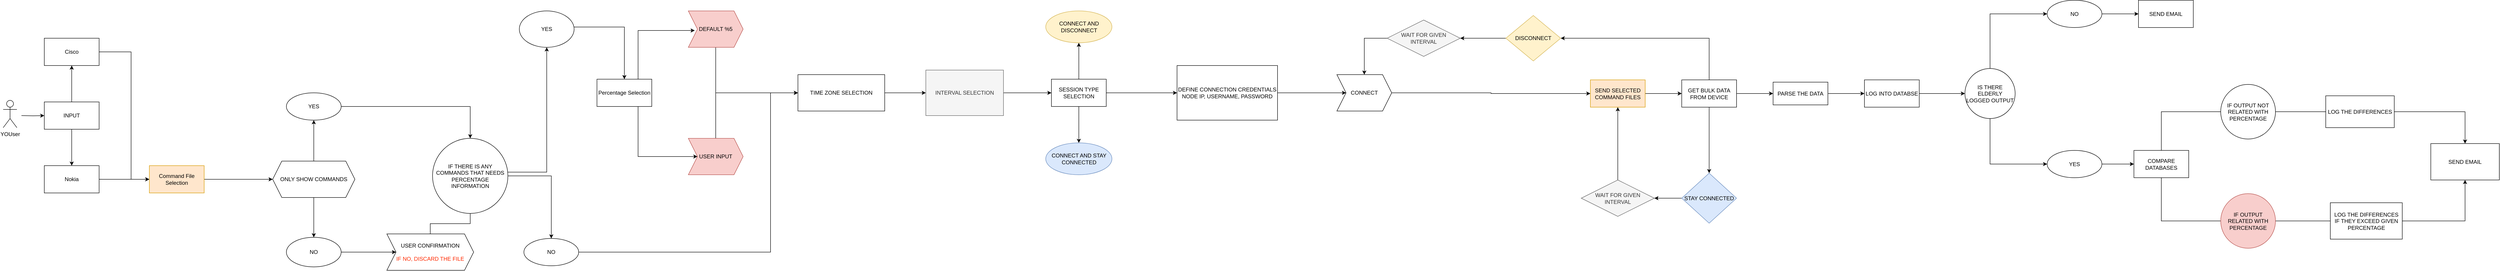 <mxfile version="20.7.4" type="device"><diagram id="19H26LFs2XbMwPd7mVjG" name="Page-2"><mxGraphModel dx="1098" dy="828" grid="1" gridSize="10" guides="1" tooltips="1" connect="1" arrows="1" fold="1" page="1" pageScale="1" pageWidth="850" pageHeight="1100" math="0" shadow="0"><root><mxCell id="0"/><mxCell id="1" parent="0"/><mxCell id="lTvpoDBFWx2WpkMK5Sev-8" value="" style="edgeStyle=orthogonalEdgeStyle;rounded=0;orthogonalLoop=1;jettySize=auto;html=1;" parent="1" target="lTvpoDBFWx2WpkMK5Sev-6" edge="1"><mxGeometry relative="1" as="geometry"><mxPoint x="100" y="260" as="sourcePoint"/></mxGeometry></mxCell><mxCell id="lTvpoDBFWx2WpkMK5Sev-10" value="" style="edgeStyle=orthogonalEdgeStyle;rounded=0;orthogonalLoop=1;jettySize=auto;html=1;" parent="1" source="lTvpoDBFWx2WpkMK5Sev-6" target="lTvpoDBFWx2WpkMK5Sev-9" edge="1"><mxGeometry relative="1" as="geometry"/></mxCell><mxCell id="lTvpoDBFWx2WpkMK5Sev-12" value="" style="edgeStyle=orthogonalEdgeStyle;rounded=0;orthogonalLoop=1;jettySize=auto;html=1;" parent="1" source="lTvpoDBFWx2WpkMK5Sev-6" target="lTvpoDBFWx2WpkMK5Sev-11" edge="1"><mxGeometry relative="1" as="geometry"/></mxCell><mxCell id="lTvpoDBFWx2WpkMK5Sev-6" value="INPUT" style="rounded=0;whiteSpace=wrap;html=1;" parent="1" vertex="1"><mxGeometry x="150" y="230" width="120" height="60" as="geometry"/></mxCell><mxCell id="lTvpoDBFWx2WpkMK5Sev-56" value="" style="edgeStyle=orthogonalEdgeStyle;rounded=0;orthogonalLoop=1;jettySize=auto;html=1;entryX=0;entryY=0.5;entryDx=0;entryDy=0;" parent="1" source="lTvpoDBFWx2WpkMK5Sev-9" target="lTvpoDBFWx2WpkMK5Sev-31" edge="1"><mxGeometry relative="1" as="geometry"><mxPoint x="350" y="400" as="targetPoint"/><Array as="points"><mxPoint x="340" y="120"/><mxPoint x="340" y="400"/></Array></mxGeometry></mxCell><mxCell id="lTvpoDBFWx2WpkMK5Sev-9" value="Cisco" style="rounded=0;whiteSpace=wrap;html=1;" parent="1" vertex="1"><mxGeometry x="150" y="90" width="120" height="60" as="geometry"/></mxCell><mxCell id="lTvpoDBFWx2WpkMK5Sev-60" value="" style="edgeStyle=orthogonalEdgeStyle;rounded=0;orthogonalLoop=1;jettySize=auto;html=1;" parent="1" source="lTvpoDBFWx2WpkMK5Sev-11" target="lTvpoDBFWx2WpkMK5Sev-31" edge="1"><mxGeometry relative="1" as="geometry"/></mxCell><mxCell id="lTvpoDBFWx2WpkMK5Sev-11" value="Nokia" style="rounded=0;whiteSpace=wrap;html=1;" parent="1" vertex="1"><mxGeometry x="150" y="370" width="120" height="60" as="geometry"/></mxCell><mxCell id="xwCAWEpQiQZHcwyc9mBB-22" value="" style="edgeStyle=orthogonalEdgeStyle;rounded=0;orthogonalLoop=1;jettySize=auto;html=1;entryX=0;entryY=0.5;entryDx=0;entryDy=0;" parent="1" source="lTvpoDBFWx2WpkMK5Sev-31" target="lTvpoDBFWx2WpkMK5Sev-33" edge="1"><mxGeometry relative="1" as="geometry"><mxPoint x="640" y="400" as="targetPoint"/></mxGeometry></mxCell><mxCell id="lTvpoDBFWx2WpkMK5Sev-31" value="Command File Selection" style="whiteSpace=wrap;html=1;rounded=0;fillColor=#ffe6cc;strokeColor=#d79b00;" parent="1" vertex="1"><mxGeometry x="380" y="370" width="120" height="60" as="geometry"/></mxCell><mxCell id="lTvpoDBFWx2WpkMK5Sev-40" value="" style="edgeStyle=orthogonalEdgeStyle;rounded=0;orthogonalLoop=1;jettySize=auto;html=1;" parent="1" source="lTvpoDBFWx2WpkMK5Sev-33" target="lTvpoDBFWx2WpkMK5Sev-39" edge="1"><mxGeometry relative="1" as="geometry"/></mxCell><mxCell id="lTvpoDBFWx2WpkMK5Sev-44" value="" style="edgeStyle=orthogonalEdgeStyle;rounded=0;orthogonalLoop=1;jettySize=auto;html=1;" parent="1" source="lTvpoDBFWx2WpkMK5Sev-33" target="lTvpoDBFWx2WpkMK5Sev-43" edge="1"><mxGeometry relative="1" as="geometry"/></mxCell><mxCell id="lTvpoDBFWx2WpkMK5Sev-33" value="ONLY SHOW COMMANDS" style="shape=hexagon;perimeter=hexagonPerimeter2;whiteSpace=wrap;html=1;fixedSize=1;rounded=0;" parent="1" vertex="1"><mxGeometry x="650" y="360" width="180" height="80" as="geometry"/></mxCell><mxCell id="lTvpoDBFWx2WpkMK5Sev-48" value="" style="edgeStyle=orthogonalEdgeStyle;rounded=0;orthogonalLoop=1;jettySize=auto;html=1;entryX=0.5;entryY=0;entryDx=0;entryDy=0;" parent="1" source="lTvpoDBFWx2WpkMK5Sev-39" target="xwCAWEpQiQZHcwyc9mBB-25" edge="1"><mxGeometry relative="1" as="geometry"><mxPoint x="1080" y="240" as="targetPoint"/></mxGeometry></mxCell><mxCell id="lTvpoDBFWx2WpkMK5Sev-39" value="YES" style="ellipse;whiteSpace=wrap;html=1;rounded=0;" parent="1" vertex="1"><mxGeometry x="680" y="210" width="120" height="60" as="geometry"/></mxCell><mxCell id="lTvpoDBFWx2WpkMK5Sev-50" value="" style="edgeStyle=orthogonalEdgeStyle;rounded=0;orthogonalLoop=1;jettySize=auto;html=1;" parent="1" source="lTvpoDBFWx2WpkMK5Sev-43" target="lTvpoDBFWx2WpkMK5Sev-49" edge="1"><mxGeometry relative="1" as="geometry"/></mxCell><mxCell id="lTvpoDBFWx2WpkMK5Sev-43" value="NO" style="ellipse;whiteSpace=wrap;html=1;rounded=0;" parent="1" vertex="1"><mxGeometry x="680" y="527.5" width="120" height="65" as="geometry"/></mxCell><mxCell id="lTvpoDBFWx2WpkMK5Sev-49" value="USER CONFIRMATION&lt;br&gt;&lt;br&gt;&lt;font color=&quot;#ff2a00&quot;&gt;IF NO, DISCARD THE FILE&lt;/font&gt;" style="shape=step;perimeter=stepPerimeter;whiteSpace=wrap;html=1;fixedSize=1;rounded=0;" parent="1" vertex="1"><mxGeometry x="900" y="520" width="190" height="80" as="geometry"/></mxCell><mxCell id="xwCAWEpQiQZHcwyc9mBB-13" value="" style="edgeStyle=orthogonalEdgeStyle;rounded=0;orthogonalLoop=1;jettySize=auto;html=1;exitX=1;exitY=0.442;exitDx=0;exitDy=0;exitPerimeter=0;startArrow=none;" parent="1" source="xwCAWEpQiQZHcwyc9mBB-27" target="xwCAWEpQiQZHcwyc9mBB-16" edge="1"><mxGeometry relative="1" as="geometry"><mxPoint x="1240" y="400" as="sourcePoint"/></mxGeometry></mxCell><mxCell id="xwCAWEpQiQZHcwyc9mBB-14" value="" style="edgeStyle=orthogonalEdgeStyle;rounded=0;orthogonalLoop=1;jettySize=auto;html=1;entryX=0.117;entryY=0.538;entryDx=0;entryDy=0;entryPerimeter=0;" parent="1" source="xwCAWEpQiQZHcwyc9mBB-16" target="xwCAWEpQiQZHcwyc9mBB-20" edge="1"><mxGeometry relative="1" as="geometry"><mxPoint x="1450" y="50" as="targetPoint"/><Array as="points"><mxPoint x="1450" y="73"/></Array></mxGeometry></mxCell><mxCell id="xwCAWEpQiQZHcwyc9mBB-15" value="" style="edgeStyle=orthogonalEdgeStyle;rounded=0;orthogonalLoop=1;jettySize=auto;html=1;entryX=0;entryY=0.5;entryDx=0;entryDy=0;" parent="1" source="xwCAWEpQiQZHcwyc9mBB-16" target="xwCAWEpQiQZHcwyc9mBB-18" edge="1"><mxGeometry relative="1" as="geometry"><mxPoint x="1480" y="360" as="targetPoint"/><Array as="points"><mxPoint x="1450" y="350"/></Array></mxGeometry></mxCell><mxCell id="xwCAWEpQiQZHcwyc9mBB-16" value="Percentage Selection" style="whiteSpace=wrap;html=1;rounded=0;" parent="1" vertex="1"><mxGeometry x="1360" y="180" width="120" height="60" as="geometry"/></mxCell><mxCell id="xwCAWEpQiQZHcwyc9mBB-17" value="" style="edgeStyle=orthogonalEdgeStyle;rounded=0;orthogonalLoop=1;jettySize=auto;html=1;entryX=0;entryY=0.5;entryDx=0;entryDy=0;" parent="1" source="xwCAWEpQiQZHcwyc9mBB-18" edge="1"><mxGeometry relative="1" as="geometry"><mxPoint x="1800" y="210" as="targetPoint"/><Array as="points"><mxPoint x="1620" y="210"/></Array></mxGeometry></mxCell><mxCell id="xwCAWEpQiQZHcwyc9mBB-18" value="USER INPUT&lt;br&gt;" style="shape=step;perimeter=stepPerimeter;whiteSpace=wrap;html=1;fixedSize=1;fillColor=#f8cecc;strokeColor=#b85450;" parent="1" vertex="1"><mxGeometry x="1560" y="310" width="120" height="80" as="geometry"/></mxCell><mxCell id="xwCAWEpQiQZHcwyc9mBB-24" value="" style="edgeStyle=orthogonalEdgeStyle;rounded=0;orthogonalLoop=1;jettySize=auto;html=1;" parent="1" source="xwCAWEpQiQZHcwyc9mBB-20" edge="1"><mxGeometry relative="1" as="geometry"><mxPoint x="1800" y="210" as="targetPoint"/><Array as="points"><mxPoint x="1620" y="210"/></Array></mxGeometry></mxCell><mxCell id="xwCAWEpQiQZHcwyc9mBB-20" value="DEFAULT %5" style="shape=step;perimeter=stepPerimeter;whiteSpace=wrap;html=1;fixedSize=1;fillColor=#f8cecc;strokeColor=#b85450;" parent="1" vertex="1"><mxGeometry x="1560" y="30" width="120" height="80" as="geometry"/></mxCell><mxCell id="kD4E-HElcGS8cEjAmexM-34" style="edgeStyle=orthogonalEdgeStyle;rounded=0;orthogonalLoop=1;jettySize=auto;html=1;exitX=1;exitY=0.5;exitDx=0;exitDy=0;entryX=0.5;entryY=0;entryDx=0;entryDy=0;endArrow=classic;endFill=1;" parent="1" source="xwCAWEpQiQZHcwyc9mBB-25" target="xwCAWEpQiQZHcwyc9mBB-30" edge="1"><mxGeometry relative="1" as="geometry"/></mxCell><mxCell id="xwCAWEpQiQZHcwyc9mBB-25" value="IF THERE IS ANY COMMANDS THAT NEEDS PERCENTAGE INFORMATION" style="ellipse;whiteSpace=wrap;html=1;aspect=fixed;" parent="1" vertex="1"><mxGeometry x="1000" y="310" width="165" height="165" as="geometry"/></mxCell><mxCell id="xwCAWEpQiQZHcwyc9mBB-26" value="" style="edgeStyle=orthogonalEdgeStyle;rounded=0;orthogonalLoop=1;jettySize=auto;html=1;endArrow=none;entryX=0.5;entryY=1;entryDx=0;entryDy=0;" parent="1" source="lTvpoDBFWx2WpkMK5Sev-49" target="xwCAWEpQiQZHcwyc9mBB-25" edge="1"><mxGeometry relative="1" as="geometry"><mxPoint x="1060" y="560" as="sourcePoint"/><mxPoint x="1130" y="500" as="targetPoint"/></mxGeometry></mxCell><mxCell id="xwCAWEpQiQZHcwyc9mBB-27" value="YES" style="ellipse;whiteSpace=wrap;html=1;" parent="1" vertex="1"><mxGeometry x="1190" y="30" width="120" height="80" as="geometry"/></mxCell><mxCell id="xwCAWEpQiQZHcwyc9mBB-29" value="" style="edgeStyle=orthogonalEdgeStyle;rounded=0;orthogonalLoop=1;jettySize=auto;html=1;exitX=0.996;exitY=0.45;exitDx=0;exitDy=0;exitPerimeter=0;" parent="1" source="xwCAWEpQiQZHcwyc9mBB-25" target="xwCAWEpQiQZHcwyc9mBB-27" edge="1"><mxGeometry relative="1" as="geometry"><mxPoint x="1225" y="382.93" as="sourcePoint"/><mxPoint x="1420" y="240" as="targetPoint"/></mxGeometry></mxCell><mxCell id="xwCAWEpQiQZHcwyc9mBB-33" value="" style="edgeStyle=orthogonalEdgeStyle;rounded=0;orthogonalLoop=1;jettySize=auto;html=1;exitX=1;exitY=0.5;exitDx=0;exitDy=0;" parent="1" source="xwCAWEpQiQZHcwyc9mBB-30" edge="1"><mxGeometry relative="1" as="geometry"><mxPoint x="1800" y="210" as="targetPoint"/><Array as="points"><mxPoint x="1740" y="560"/><mxPoint x="1740" y="210"/></Array></mxGeometry></mxCell><mxCell id="xwCAWEpQiQZHcwyc9mBB-30" value="NO" style="ellipse;whiteSpace=wrap;html=1;" parent="1" vertex="1"><mxGeometry x="1200" y="530" width="120" height="60" as="geometry"/></mxCell><mxCell id="xwCAWEpQiQZHcwyc9mBB-36" value="" style="edgeStyle=orthogonalEdgeStyle;rounded=0;orthogonalLoop=1;jettySize=auto;html=1;" parent="1" source="xwCAWEpQiQZHcwyc9mBB-34" target="xwCAWEpQiQZHcwyc9mBB-35" edge="1"><mxGeometry relative="1" as="geometry"/></mxCell><mxCell id="xwCAWEpQiQZHcwyc9mBB-34" value="TIME ZONE SELECTION" style="rounded=0;whiteSpace=wrap;html=1;" parent="1" vertex="1"><mxGeometry x="1800" y="170" width="190" height="80" as="geometry"/></mxCell><mxCell id="xwCAWEpQiQZHcwyc9mBB-38" value="" style="edgeStyle=orthogonalEdgeStyle;rounded=0;orthogonalLoop=1;jettySize=auto;html=1;" parent="1" source="xwCAWEpQiQZHcwyc9mBB-35" target="xwCAWEpQiQZHcwyc9mBB-37" edge="1"><mxGeometry relative="1" as="geometry"/></mxCell><mxCell id="xwCAWEpQiQZHcwyc9mBB-35" value="INTERVAL SELECTION" style="whiteSpace=wrap;html=1;rounded=0;fillColor=#f5f5f5;fontColor=#333333;strokeColor=#666666;" parent="1" vertex="1"><mxGeometry x="2080" y="160" width="170" height="100" as="geometry"/></mxCell><mxCell id="xwCAWEpQiQZHcwyc9mBB-40" value="" style="edgeStyle=orthogonalEdgeStyle;rounded=0;orthogonalLoop=1;jettySize=auto;html=1;" parent="1" source="xwCAWEpQiQZHcwyc9mBB-37" target="xwCAWEpQiQZHcwyc9mBB-39" edge="1"><mxGeometry relative="1" as="geometry"/></mxCell><mxCell id="xwCAWEpQiQZHcwyc9mBB-42" value="" style="edgeStyle=orthogonalEdgeStyle;rounded=0;orthogonalLoop=1;jettySize=auto;html=1;" parent="1" source="xwCAWEpQiQZHcwyc9mBB-37" target="xwCAWEpQiQZHcwyc9mBB-41" edge="1"><mxGeometry relative="1" as="geometry"/></mxCell><mxCell id="xwCAWEpQiQZHcwyc9mBB-44" value="" style="edgeStyle=orthogonalEdgeStyle;rounded=0;orthogonalLoop=1;jettySize=auto;html=1;" parent="1" source="xwCAWEpQiQZHcwyc9mBB-37" target="xwCAWEpQiQZHcwyc9mBB-43" edge="1"><mxGeometry relative="1" as="geometry"/></mxCell><mxCell id="xwCAWEpQiQZHcwyc9mBB-37" value="SESSION TYPE SELECTION" style="whiteSpace=wrap;html=1;rounded=0;" parent="1" vertex="1"><mxGeometry x="2355" y="180" width="120" height="60" as="geometry"/></mxCell><mxCell id="xwCAWEpQiQZHcwyc9mBB-39" value="CONNECT AND DISCONNECT" style="ellipse;whiteSpace=wrap;html=1;rounded=0;fillColor=#fff2cc;strokeColor=#d6b656;" parent="1" vertex="1"><mxGeometry x="2342.5" y="30" width="145" height="70" as="geometry"/></mxCell><mxCell id="xwCAWEpQiQZHcwyc9mBB-41" value="CONNECT AND STAY CONNECTED" style="ellipse;whiteSpace=wrap;html=1;rounded=0;fillColor=#dae8fc;strokeColor=#6c8ebf;" parent="1" vertex="1"><mxGeometry x="2342.5" y="320" width="145" height="70" as="geometry"/></mxCell><mxCell id="xwCAWEpQiQZHcwyc9mBB-49" value="" style="edgeStyle=orthogonalEdgeStyle;rounded=0;orthogonalLoop=1;jettySize=auto;html=1;" parent="1" source="xwCAWEpQiQZHcwyc9mBB-43" target="xwCAWEpQiQZHcwyc9mBB-48" edge="1"><mxGeometry relative="1" as="geometry"/></mxCell><mxCell id="xwCAWEpQiQZHcwyc9mBB-43" value="DEFINE CONNECTION CREDENTIALS&lt;br&gt;NODE IP, USERNAME, PASSWORD" style="whiteSpace=wrap;html=1;rounded=0;" parent="1" vertex="1"><mxGeometry x="2630" y="150" width="220" height="120" as="geometry"/></mxCell><mxCell id="kD4E-HElcGS8cEjAmexM-14" style="edgeStyle=orthogonalEdgeStyle;rounded=0;orthogonalLoop=1;jettySize=auto;html=1;exitX=1;exitY=0.5;exitDx=0;exitDy=0;entryX=0;entryY=0.5;entryDx=0;entryDy=0;" parent="1" source="xwCAWEpQiQZHcwyc9mBB-48" target="xwCAWEpQiQZHcwyc9mBB-54" edge="1"><mxGeometry relative="1" as="geometry"/></mxCell><mxCell id="xwCAWEpQiQZHcwyc9mBB-48" value="CONNECT" style="shape=step;perimeter=stepPerimeter;whiteSpace=wrap;html=1;fixedSize=1;rounded=0;rotation=0;" parent="1" vertex="1"><mxGeometry x="2980" y="170" width="120" height="80" as="geometry"/></mxCell><mxCell id="xwCAWEpQiQZHcwyc9mBB-56" value="" style="edgeStyle=orthogonalEdgeStyle;rounded=0;orthogonalLoop=1;jettySize=auto;html=1;" parent="1" source="xwCAWEpQiQZHcwyc9mBB-54" target="xwCAWEpQiQZHcwyc9mBB-55" edge="1"><mxGeometry relative="1" as="geometry"/></mxCell><mxCell id="xwCAWEpQiQZHcwyc9mBB-54" value="SEND SELECTED COMMAND FILES" style="rounded=0;whiteSpace=wrap;html=1;fillColor=#ffe6cc;strokeColor=#d79b00;" parent="1" vertex="1"><mxGeometry x="3535" y="181.5" width="120" height="60" as="geometry"/></mxCell><mxCell id="xwCAWEpQiQZHcwyc9mBB-58" value="" style="edgeStyle=orthogonalEdgeStyle;rounded=0;orthogonalLoop=1;jettySize=auto;html=1;" parent="1" source="xwCAWEpQiQZHcwyc9mBB-55" target="xwCAWEpQiQZHcwyc9mBB-57" edge="1"><mxGeometry relative="1" as="geometry"/></mxCell><mxCell id="xwCAWEpQiQZHcwyc9mBB-114" value="" style="edgeStyle=orthogonalEdgeStyle;rounded=0;orthogonalLoop=1;jettySize=auto;html=1;fontColor=#FF2A00;entryX=0.5;entryY=0;entryDx=0;entryDy=0;" parent="1" source="xwCAWEpQiQZHcwyc9mBB-55" target="xwCAWEpQiQZHcwyc9mBB-77" edge="1"><mxGeometry relative="1" as="geometry"><mxPoint x="3795" y="311.5" as="targetPoint"/></mxGeometry></mxCell><mxCell id="kD4E-HElcGS8cEjAmexM-12" style="edgeStyle=orthogonalEdgeStyle;rounded=0;orthogonalLoop=1;jettySize=auto;html=1;exitX=0.5;exitY=0;exitDx=0;exitDy=0;entryX=1;entryY=0.5;entryDx=0;entryDy=0;" parent="1" source="xwCAWEpQiQZHcwyc9mBB-55" target="xwCAWEpQiQZHcwyc9mBB-95" edge="1"><mxGeometry relative="1" as="geometry"/></mxCell><mxCell id="xwCAWEpQiQZHcwyc9mBB-55" value="GET BULK DATA FROM DEVICE" style="whiteSpace=wrap;html=1;rounded=0;" parent="1" vertex="1"><mxGeometry x="3735" y="181.5" width="120" height="60" as="geometry"/></mxCell><mxCell id="xwCAWEpQiQZHcwyc9mBB-60" value="" style="edgeStyle=orthogonalEdgeStyle;rounded=0;orthogonalLoop=1;jettySize=auto;html=1;" parent="1" source="xwCAWEpQiQZHcwyc9mBB-57" target="xwCAWEpQiQZHcwyc9mBB-59" edge="1"><mxGeometry relative="1" as="geometry"/></mxCell><mxCell id="xwCAWEpQiQZHcwyc9mBB-57" value="PARSE THE DATA" style="whiteSpace=wrap;html=1;rounded=0;" parent="1" vertex="1"><mxGeometry x="3935" y="186.5" width="120" height="50" as="geometry"/></mxCell><mxCell id="xwCAWEpQiQZHcwyc9mBB-65" value="" style="edgeStyle=orthogonalEdgeStyle;rounded=0;orthogonalLoop=1;jettySize=auto;html=1;" parent="1" source="xwCAWEpQiQZHcwyc9mBB-59" target="xwCAWEpQiQZHcwyc9mBB-63" edge="1"><mxGeometry relative="1" as="geometry"/></mxCell><mxCell id="xwCAWEpQiQZHcwyc9mBB-59" value="LOG INTO DATABSE" style="whiteSpace=wrap;html=1;rounded=0;" parent="1" vertex="1"><mxGeometry x="4135" y="181.5" width="120" height="60" as="geometry"/></mxCell><mxCell id="xwCAWEpQiQZHcwyc9mBB-69" value="" style="edgeStyle=orthogonalEdgeStyle;rounded=0;orthogonalLoop=1;jettySize=auto;html=1;" parent="1" source="xwCAWEpQiQZHcwyc9mBB-63" target="xwCAWEpQiQZHcwyc9mBB-68" edge="1"><mxGeometry relative="1" as="geometry"><Array as="points"><mxPoint x="4410" y="366.5"/></Array></mxGeometry></mxCell><mxCell id="kD4E-HElcGS8cEjAmexM-18" style="edgeStyle=orthogonalEdgeStyle;rounded=0;orthogonalLoop=1;jettySize=auto;html=1;exitX=0.5;exitY=0;exitDx=0;exitDy=0;entryX=0;entryY=0.5;entryDx=0;entryDy=0;" parent="1" source="xwCAWEpQiQZHcwyc9mBB-63" target="xwCAWEpQiQZHcwyc9mBB-66" edge="1"><mxGeometry relative="1" as="geometry"/></mxCell><mxCell id="xwCAWEpQiQZHcwyc9mBB-63" value="IS THERE ELDERLY LOGGED OUTPUT" style="ellipse;whiteSpace=wrap;html=1;aspect=fixed;" parent="1" vertex="1"><mxGeometry x="4355" y="156.5" width="110" height="110" as="geometry"/></mxCell><mxCell id="xwCAWEpQiQZHcwyc9mBB-117" value="" style="edgeStyle=orthogonalEdgeStyle;rounded=0;orthogonalLoop=1;jettySize=auto;html=1;fontColor=#FF2A00;" parent="1" source="xwCAWEpQiQZHcwyc9mBB-66" target="xwCAWEpQiQZHcwyc9mBB-116" edge="1"><mxGeometry relative="1" as="geometry"/></mxCell><mxCell id="xwCAWEpQiQZHcwyc9mBB-66" value="NO" style="ellipse;whiteSpace=wrap;html=1;" parent="1" vertex="1"><mxGeometry x="4535" y="6.5" width="120" height="60" as="geometry"/></mxCell><mxCell id="xwCAWEpQiQZHcwyc9mBB-80" value="" style="edgeStyle=orthogonalEdgeStyle;rounded=0;orthogonalLoop=1;jettySize=auto;html=1;" parent="1" source="xwCAWEpQiQZHcwyc9mBB-68" target="xwCAWEpQiQZHcwyc9mBB-79" edge="1"><mxGeometry relative="1" as="geometry"/></mxCell><mxCell id="xwCAWEpQiQZHcwyc9mBB-68" value="YES" style="ellipse;whiteSpace=wrap;html=1;" parent="1" vertex="1"><mxGeometry x="4535" y="336.5" width="120" height="60" as="geometry"/></mxCell><mxCell id="kD4E-HElcGS8cEjAmexM-20" style="edgeStyle=orthogonalEdgeStyle;rounded=0;orthogonalLoop=1;jettySize=auto;html=1;exitX=0.5;exitY=1;exitDx=0;exitDy=0;entryX=0;entryY=0.5;entryDx=0;entryDy=0;endArrow=none;endFill=0;" parent="1" source="xwCAWEpQiQZHcwyc9mBB-79" target="xwCAWEpQiQZHcwyc9mBB-86" edge="1"><mxGeometry relative="1" as="geometry"><Array as="points"><mxPoint x="4785" y="491.5"/></Array></mxGeometry></mxCell><mxCell id="kD4E-HElcGS8cEjAmexM-22" style="edgeStyle=orthogonalEdgeStyle;rounded=0;orthogonalLoop=1;jettySize=auto;html=1;exitX=0.5;exitY=0;exitDx=0;exitDy=0;entryX=0;entryY=0.5;entryDx=0;entryDy=0;endArrow=none;endFill=0;" parent="1" source="xwCAWEpQiQZHcwyc9mBB-79" target="xwCAWEpQiQZHcwyc9mBB-89" edge="1"><mxGeometry relative="1" as="geometry"/></mxCell><mxCell id="xwCAWEpQiQZHcwyc9mBB-79" value="COMPARE DATABASES" style="whiteSpace=wrap;html=1;" parent="1" vertex="1"><mxGeometry x="4725" y="336.5" width="120" height="60" as="geometry"/></mxCell><mxCell id="kD4E-HElcGS8cEjAmexM-30" style="edgeStyle=orthogonalEdgeStyle;rounded=0;orthogonalLoop=1;jettySize=auto;html=1;exitX=1;exitY=0.5;exitDx=0;exitDy=0;entryX=0.5;entryY=1;entryDx=0;entryDy=0;endArrow=classic;endFill=1;" parent="1" source="xwCAWEpQiQZHcwyc9mBB-81" target="xwCAWEpQiQZHcwyc9mBB-100" edge="1"><mxGeometry relative="1" as="geometry"/></mxCell><mxCell id="xwCAWEpQiQZHcwyc9mBB-81" value="LOG THE DIFFERENCES&lt;br&gt;IF THEY EXCEED GIVEN PERCENTAGE" style="whiteSpace=wrap;html=1;" parent="1" vertex="1"><mxGeometry x="5155" y="451.5" width="157.5" height="80" as="geometry"/></mxCell><mxCell id="kD4E-HElcGS8cEjAmexM-19" style="edgeStyle=orthogonalEdgeStyle;rounded=0;orthogonalLoop=1;jettySize=auto;html=1;exitX=1;exitY=0.5;exitDx=0;exitDy=0;entryX=1;entryY=0.5;entryDx=0;entryDy=0;" parent="1" source="xwCAWEpQiQZHcwyc9mBB-86" target="xwCAWEpQiQZHcwyc9mBB-86" edge="1"><mxGeometry relative="1" as="geometry"/></mxCell><mxCell id="kD4E-HElcGS8cEjAmexM-27" style="edgeStyle=orthogonalEdgeStyle;rounded=0;orthogonalLoop=1;jettySize=auto;html=1;exitX=1;exitY=0.5;exitDx=0;exitDy=0;entryX=0;entryY=0.5;entryDx=0;entryDy=0;endArrow=none;endFill=0;" parent="1" source="xwCAWEpQiQZHcwyc9mBB-86" target="xwCAWEpQiQZHcwyc9mBB-81" edge="1"><mxGeometry relative="1" as="geometry"/></mxCell><mxCell id="xwCAWEpQiQZHcwyc9mBB-86" value="IF OUTPUT RELATED WITH PERCENTAGE" style="ellipse;whiteSpace=wrap;html=1;aspect=fixed;fillColor=#f8cecc;strokeColor=#b85450;" parent="1" vertex="1"><mxGeometry x="4915" y="431.5" width="120" height="120" as="geometry"/></mxCell><mxCell id="kD4E-HElcGS8cEjAmexM-26" style="edgeStyle=orthogonalEdgeStyle;rounded=0;orthogonalLoop=1;jettySize=auto;html=1;exitX=1;exitY=0.5;exitDx=0;exitDy=0;entryX=0.5;entryY=0;entryDx=0;entryDy=0;endArrow=classic;endFill=1;" parent="1" source="xwCAWEpQiQZHcwyc9mBB-87" target="xwCAWEpQiQZHcwyc9mBB-100" edge="1"><mxGeometry relative="1" as="geometry"/></mxCell><mxCell id="xwCAWEpQiQZHcwyc9mBB-87" value="LOG THE DIFFERENCES" style="whiteSpace=wrap;html=1;" parent="1" vertex="1"><mxGeometry x="5145" y="216.5" width="150" height="70" as="geometry"/></mxCell><mxCell id="kD4E-HElcGS8cEjAmexM-25" style="edgeStyle=orthogonalEdgeStyle;rounded=0;orthogonalLoop=1;jettySize=auto;html=1;exitX=1;exitY=0.5;exitDx=0;exitDy=0;entryX=0;entryY=0.5;entryDx=0;entryDy=0;endArrow=none;endFill=0;" parent="1" source="xwCAWEpQiQZHcwyc9mBB-89" target="xwCAWEpQiQZHcwyc9mBB-87" edge="1"><mxGeometry relative="1" as="geometry"/></mxCell><mxCell id="xwCAWEpQiQZHcwyc9mBB-89" value="IF OUTPUT NOT RELATED WITH PERCENTAGE" style="ellipse;whiteSpace=wrap;html=1;aspect=fixed;" parent="1" vertex="1"><mxGeometry x="4915" y="191.5" width="120" height="120" as="geometry"/></mxCell><mxCell id="kD4E-HElcGS8cEjAmexM-17" style="edgeStyle=orthogonalEdgeStyle;rounded=0;orthogonalLoop=1;jettySize=auto;html=1;exitX=0;exitY=0.5;exitDx=0;exitDy=0;entryX=1;entryY=0.5;entryDx=0;entryDy=0;" parent="1" source="xwCAWEpQiQZHcwyc9mBB-95" target="xwCAWEpQiQZHcwyc9mBB-99" edge="1"><mxGeometry relative="1" as="geometry"/></mxCell><mxCell id="xwCAWEpQiQZHcwyc9mBB-95" value="DISCONNECT" style="rhombus;whiteSpace=wrap;html=1;rounded=0;fillColor=#fff2cc;strokeColor=#d6b656;" parent="1" vertex="1"><mxGeometry x="3350" y="40" width="120" height="100" as="geometry"/></mxCell><mxCell id="kD4E-HElcGS8cEjAmexM-16" style="edgeStyle=orthogonalEdgeStyle;rounded=0;orthogonalLoop=1;jettySize=auto;html=1;exitX=0;exitY=0.5;exitDx=0;exitDy=0;entryX=0.5;entryY=0;entryDx=0;entryDy=0;" parent="1" source="xwCAWEpQiQZHcwyc9mBB-99" target="xwCAWEpQiQZHcwyc9mBB-48" edge="1"><mxGeometry relative="1" as="geometry"/></mxCell><mxCell id="xwCAWEpQiQZHcwyc9mBB-99" value="WAIT FOR GIVEN INTERVAL" style="rhombus;whiteSpace=wrap;html=1;rounded=0;fillColor=#f5f5f5;fontColor=#333333;strokeColor=#666666;" parent="1" vertex="1"><mxGeometry x="3090" y="50" width="160" height="80" as="geometry"/></mxCell><mxCell id="xwCAWEpQiQZHcwyc9mBB-100" value="SEND EMAIL" style="rounded=0;whiteSpace=wrap;html=1;" parent="1" vertex="1"><mxGeometry x="5375" y="321.5" width="150" height="80" as="geometry"/></mxCell><mxCell id="xwCAWEpQiQZHcwyc9mBB-107" value="" style="edgeStyle=orthogonalEdgeStyle;rounded=0;orthogonalLoop=1;jettySize=auto;html=1;fontColor=#FF2A00;entryX=0.5;entryY=1;entryDx=0;entryDy=0;startArrow=none;" parent="1" source="xwCAWEpQiQZHcwyc9mBB-111" target="xwCAWEpQiQZHcwyc9mBB-54" edge="1"><mxGeometry relative="1" as="geometry"><mxPoint x="3595" y="386.5" as="targetPoint"/></mxGeometry></mxCell><mxCell id="xwCAWEpQiQZHcwyc9mBB-115" value="" style="edgeStyle=orthogonalEdgeStyle;rounded=0;orthogonalLoop=1;jettySize=auto;html=1;fontColor=#FF2A00;" parent="1" source="xwCAWEpQiQZHcwyc9mBB-77" target="xwCAWEpQiQZHcwyc9mBB-111" edge="1"><mxGeometry relative="1" as="geometry"/></mxCell><mxCell id="xwCAWEpQiQZHcwyc9mBB-77" value="STAY CONNECTED" style="rhombus;whiteSpace=wrap;html=1;fillColor=#dae8fc;strokeColor=#6c8ebf;" parent="1" vertex="1"><mxGeometry x="3735" y="386.5" width="120" height="110" as="geometry"/></mxCell><mxCell id="xwCAWEpQiQZHcwyc9mBB-111" value="WAIT FOR GIVEN INTERVAL" style="rhombus;whiteSpace=wrap;html=1;rounded=0;fillColor=#f5f5f5;fontColor=#333333;strokeColor=#666666;" parent="1" vertex="1"><mxGeometry x="3515" y="401.5" width="160" height="80" as="geometry"/></mxCell><mxCell id="xwCAWEpQiQZHcwyc9mBB-116" value="SEND EMAIL" style="whiteSpace=wrap;html=1;" parent="1" vertex="1"><mxGeometry x="4735" y="6.5" width="120" height="60" as="geometry"/></mxCell><mxCell id="-cSoetgFBrEPItYLHAeO-1" value="YOUser" style="shape=umlActor;verticalLabelPosition=bottom;verticalAlign=top;html=1;outlineConnect=0;" vertex="1" parent="1"><mxGeometry x="60" y="226.5" width="30" height="60" as="geometry"/></mxCell></root></mxGraphModel></diagram></mxfile>